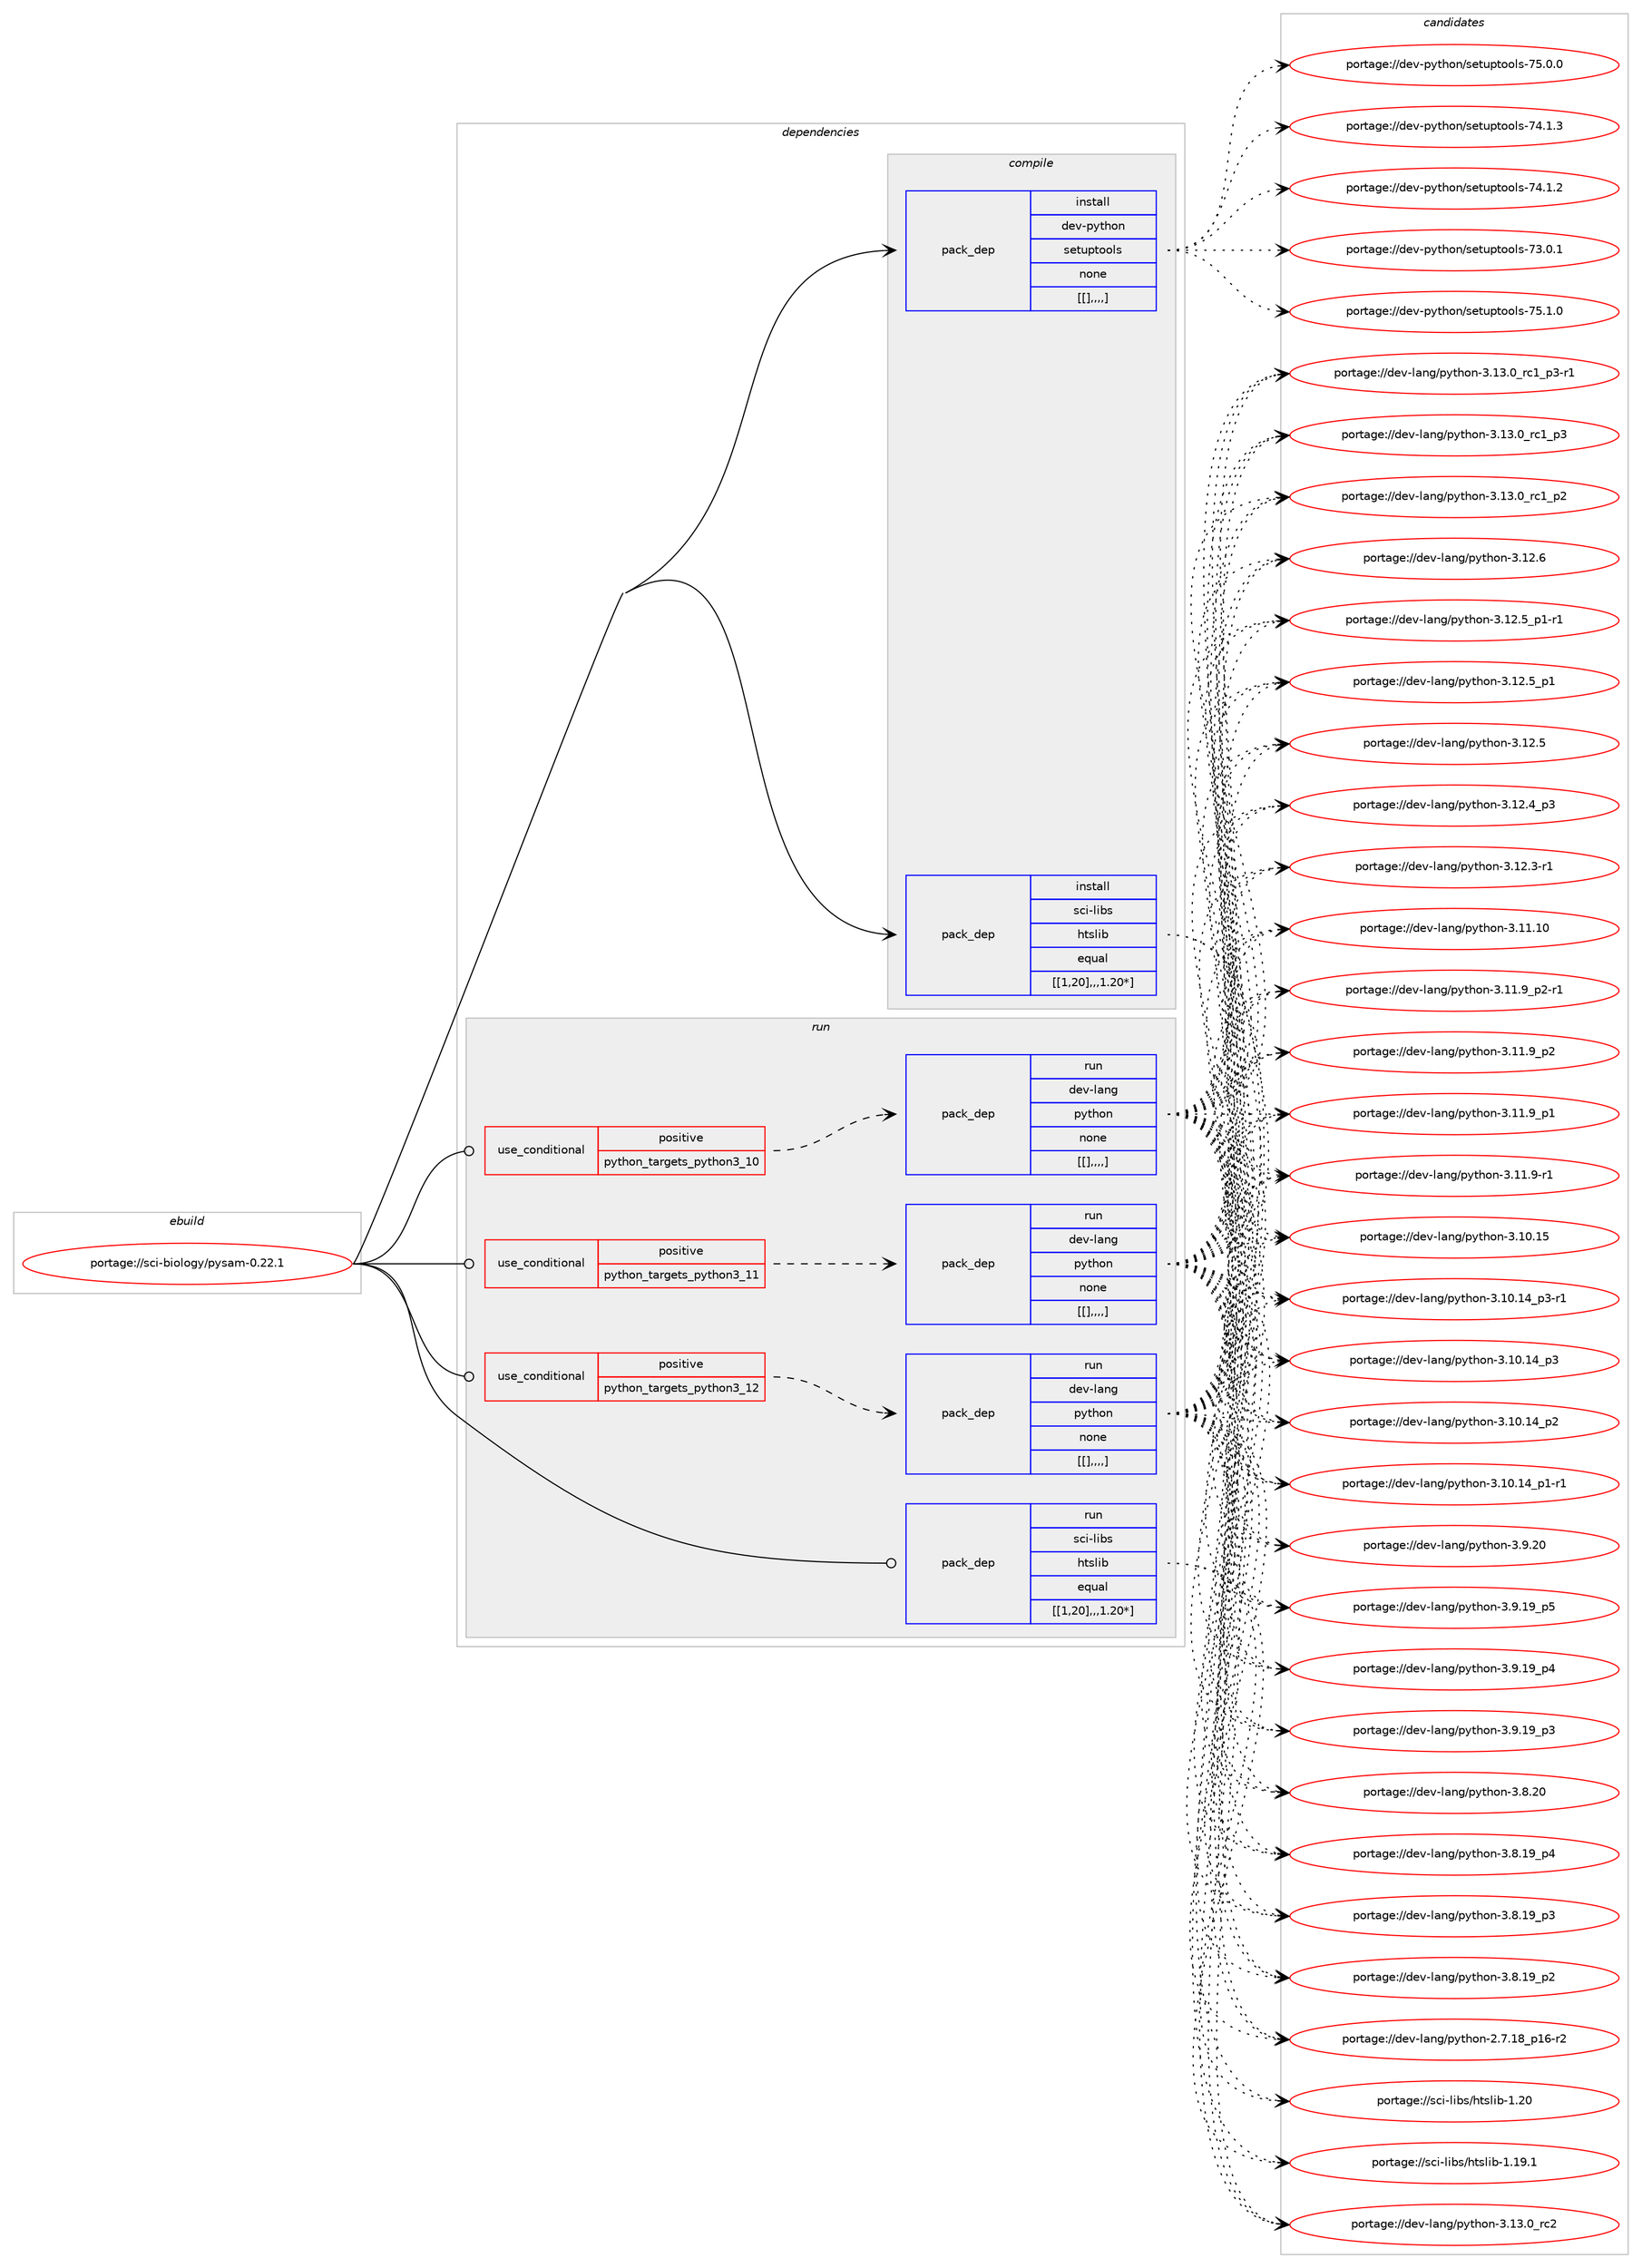 digraph prolog {

# *************
# Graph options
# *************

newrank=true;
concentrate=true;
compound=true;
graph [rankdir=LR,fontname=Helvetica,fontsize=10,ranksep=1.5];#, ranksep=2.5, nodesep=0.2];
edge  [arrowhead=vee];
node  [fontname=Helvetica,fontsize=10];

# **********
# The ebuild
# **********

subgraph cluster_leftcol {
color=gray;
label=<<i>ebuild</i>>;
id [label="portage://sci-biology/pysam-0.22.1", color=red, width=4, href="../sci-biology/pysam-0.22.1.svg"];
}

# ****************
# The dependencies
# ****************

subgraph cluster_midcol {
color=gray;
label=<<i>dependencies</i>>;
subgraph cluster_compile {
fillcolor="#eeeeee";
style=filled;
label=<<i>compile</i>>;
subgraph pack298199 {
dependency409086 [label=<<TABLE BORDER="0" CELLBORDER="1" CELLSPACING="0" CELLPADDING="4" WIDTH="220"><TR><TD ROWSPAN="6" CELLPADDING="30">pack_dep</TD></TR><TR><TD WIDTH="110">install</TD></TR><TR><TD>dev-python</TD></TR><TR><TD>setuptools</TD></TR><TR><TD>none</TD></TR><TR><TD>[[],,,,]</TD></TR></TABLE>>, shape=none, color=blue];
}
id:e -> dependency409086:w [weight=20,style="solid",arrowhead="vee"];
subgraph pack298200 {
dependency409087 [label=<<TABLE BORDER="0" CELLBORDER="1" CELLSPACING="0" CELLPADDING="4" WIDTH="220"><TR><TD ROWSPAN="6" CELLPADDING="30">pack_dep</TD></TR><TR><TD WIDTH="110">install</TD></TR><TR><TD>sci-libs</TD></TR><TR><TD>htslib</TD></TR><TR><TD>equal</TD></TR><TR><TD>[[1,20],,,1.20*]</TD></TR></TABLE>>, shape=none, color=blue];
}
id:e -> dependency409087:w [weight=20,style="solid",arrowhead="vee"];
}
subgraph cluster_compileandrun {
fillcolor="#eeeeee";
style=filled;
label=<<i>compile and run</i>>;
}
subgraph cluster_run {
fillcolor="#eeeeee";
style=filled;
label=<<i>run</i>>;
subgraph cond107929 {
dependency409088 [label=<<TABLE BORDER="0" CELLBORDER="1" CELLSPACING="0" CELLPADDING="4"><TR><TD ROWSPAN="3" CELLPADDING="10">use_conditional</TD></TR><TR><TD>positive</TD></TR><TR><TD>python_targets_python3_10</TD></TR></TABLE>>, shape=none, color=red];
subgraph pack298201 {
dependency409089 [label=<<TABLE BORDER="0" CELLBORDER="1" CELLSPACING="0" CELLPADDING="4" WIDTH="220"><TR><TD ROWSPAN="6" CELLPADDING="30">pack_dep</TD></TR><TR><TD WIDTH="110">run</TD></TR><TR><TD>dev-lang</TD></TR><TR><TD>python</TD></TR><TR><TD>none</TD></TR><TR><TD>[[],,,,]</TD></TR></TABLE>>, shape=none, color=blue];
}
dependency409088:e -> dependency409089:w [weight=20,style="dashed",arrowhead="vee"];
}
id:e -> dependency409088:w [weight=20,style="solid",arrowhead="odot"];
subgraph cond107930 {
dependency409090 [label=<<TABLE BORDER="0" CELLBORDER="1" CELLSPACING="0" CELLPADDING="4"><TR><TD ROWSPAN="3" CELLPADDING="10">use_conditional</TD></TR><TR><TD>positive</TD></TR><TR><TD>python_targets_python3_11</TD></TR></TABLE>>, shape=none, color=red];
subgraph pack298202 {
dependency409091 [label=<<TABLE BORDER="0" CELLBORDER="1" CELLSPACING="0" CELLPADDING="4" WIDTH="220"><TR><TD ROWSPAN="6" CELLPADDING="30">pack_dep</TD></TR><TR><TD WIDTH="110">run</TD></TR><TR><TD>dev-lang</TD></TR><TR><TD>python</TD></TR><TR><TD>none</TD></TR><TR><TD>[[],,,,]</TD></TR></TABLE>>, shape=none, color=blue];
}
dependency409090:e -> dependency409091:w [weight=20,style="dashed",arrowhead="vee"];
}
id:e -> dependency409090:w [weight=20,style="solid",arrowhead="odot"];
subgraph cond107931 {
dependency409092 [label=<<TABLE BORDER="0" CELLBORDER="1" CELLSPACING="0" CELLPADDING="4"><TR><TD ROWSPAN="3" CELLPADDING="10">use_conditional</TD></TR><TR><TD>positive</TD></TR><TR><TD>python_targets_python3_12</TD></TR></TABLE>>, shape=none, color=red];
subgraph pack298203 {
dependency409093 [label=<<TABLE BORDER="0" CELLBORDER="1" CELLSPACING="0" CELLPADDING="4" WIDTH="220"><TR><TD ROWSPAN="6" CELLPADDING="30">pack_dep</TD></TR><TR><TD WIDTH="110">run</TD></TR><TR><TD>dev-lang</TD></TR><TR><TD>python</TD></TR><TR><TD>none</TD></TR><TR><TD>[[],,,,]</TD></TR></TABLE>>, shape=none, color=blue];
}
dependency409092:e -> dependency409093:w [weight=20,style="dashed",arrowhead="vee"];
}
id:e -> dependency409092:w [weight=20,style="solid",arrowhead="odot"];
subgraph pack298204 {
dependency409094 [label=<<TABLE BORDER="0" CELLBORDER="1" CELLSPACING="0" CELLPADDING="4" WIDTH="220"><TR><TD ROWSPAN="6" CELLPADDING="30">pack_dep</TD></TR><TR><TD WIDTH="110">run</TD></TR><TR><TD>sci-libs</TD></TR><TR><TD>htslib</TD></TR><TR><TD>equal</TD></TR><TR><TD>[[1,20],,,1.20*]</TD></TR></TABLE>>, shape=none, color=blue];
}
id:e -> dependency409094:w [weight=20,style="solid",arrowhead="odot"];
}
}

# **************
# The candidates
# **************

subgraph cluster_choices {
rank=same;
color=gray;
label=<<i>candidates</i>>;

subgraph choice298199 {
color=black;
nodesep=1;
choice100101118451121211161041111104711510111611711211611111110811545555346494648 [label="portage://dev-python/setuptools-75.1.0", color=red, width=4,href="../dev-python/setuptools-75.1.0.svg"];
choice100101118451121211161041111104711510111611711211611111110811545555346484648 [label="portage://dev-python/setuptools-75.0.0", color=red, width=4,href="../dev-python/setuptools-75.0.0.svg"];
choice100101118451121211161041111104711510111611711211611111110811545555246494651 [label="portage://dev-python/setuptools-74.1.3", color=red, width=4,href="../dev-python/setuptools-74.1.3.svg"];
choice100101118451121211161041111104711510111611711211611111110811545555246494650 [label="portage://dev-python/setuptools-74.1.2", color=red, width=4,href="../dev-python/setuptools-74.1.2.svg"];
choice100101118451121211161041111104711510111611711211611111110811545555146484649 [label="portage://dev-python/setuptools-73.0.1", color=red, width=4,href="../dev-python/setuptools-73.0.1.svg"];
dependency409086:e -> choice100101118451121211161041111104711510111611711211611111110811545555346494648:w [style=dotted,weight="100"];
dependency409086:e -> choice100101118451121211161041111104711510111611711211611111110811545555346484648:w [style=dotted,weight="100"];
dependency409086:e -> choice100101118451121211161041111104711510111611711211611111110811545555246494651:w [style=dotted,weight="100"];
dependency409086:e -> choice100101118451121211161041111104711510111611711211611111110811545555246494650:w [style=dotted,weight="100"];
dependency409086:e -> choice100101118451121211161041111104711510111611711211611111110811545555146484649:w [style=dotted,weight="100"];
}
subgraph choice298200 {
color=black;
nodesep=1;
choice11599105451081059811547104116115108105984549465048 [label="portage://sci-libs/htslib-1.20", color=red, width=4,href="../sci-libs/htslib-1.20.svg"];
choice115991054510810598115471041161151081059845494649574649 [label="portage://sci-libs/htslib-1.19.1", color=red, width=4,href="../sci-libs/htslib-1.19.1.svg"];
dependency409087:e -> choice11599105451081059811547104116115108105984549465048:w [style=dotted,weight="100"];
dependency409087:e -> choice115991054510810598115471041161151081059845494649574649:w [style=dotted,weight="100"];
}
subgraph choice298201 {
color=black;
nodesep=1;
choice10010111845108971101034711212111610411111045514649514648951149950 [label="portage://dev-lang/python-3.13.0_rc2", color=red, width=4,href="../dev-lang/python-3.13.0_rc2.svg"];
choice1001011184510897110103471121211161041111104551464951464895114994995112514511449 [label="portage://dev-lang/python-3.13.0_rc1_p3-r1", color=red, width=4,href="../dev-lang/python-3.13.0_rc1_p3-r1.svg"];
choice100101118451089711010347112121116104111110455146495146489511499499511251 [label="portage://dev-lang/python-3.13.0_rc1_p3", color=red, width=4,href="../dev-lang/python-3.13.0_rc1_p3.svg"];
choice100101118451089711010347112121116104111110455146495146489511499499511250 [label="portage://dev-lang/python-3.13.0_rc1_p2", color=red, width=4,href="../dev-lang/python-3.13.0_rc1_p2.svg"];
choice10010111845108971101034711212111610411111045514649504654 [label="portage://dev-lang/python-3.12.6", color=red, width=4,href="../dev-lang/python-3.12.6.svg"];
choice1001011184510897110103471121211161041111104551464950465395112494511449 [label="portage://dev-lang/python-3.12.5_p1-r1", color=red, width=4,href="../dev-lang/python-3.12.5_p1-r1.svg"];
choice100101118451089711010347112121116104111110455146495046539511249 [label="portage://dev-lang/python-3.12.5_p1", color=red, width=4,href="../dev-lang/python-3.12.5_p1.svg"];
choice10010111845108971101034711212111610411111045514649504653 [label="portage://dev-lang/python-3.12.5", color=red, width=4,href="../dev-lang/python-3.12.5.svg"];
choice100101118451089711010347112121116104111110455146495046529511251 [label="portage://dev-lang/python-3.12.4_p3", color=red, width=4,href="../dev-lang/python-3.12.4_p3.svg"];
choice100101118451089711010347112121116104111110455146495046514511449 [label="portage://dev-lang/python-3.12.3-r1", color=red, width=4,href="../dev-lang/python-3.12.3-r1.svg"];
choice1001011184510897110103471121211161041111104551464949464948 [label="portage://dev-lang/python-3.11.10", color=red, width=4,href="../dev-lang/python-3.11.10.svg"];
choice1001011184510897110103471121211161041111104551464949465795112504511449 [label="portage://dev-lang/python-3.11.9_p2-r1", color=red, width=4,href="../dev-lang/python-3.11.9_p2-r1.svg"];
choice100101118451089711010347112121116104111110455146494946579511250 [label="portage://dev-lang/python-3.11.9_p2", color=red, width=4,href="../dev-lang/python-3.11.9_p2.svg"];
choice100101118451089711010347112121116104111110455146494946579511249 [label="portage://dev-lang/python-3.11.9_p1", color=red, width=4,href="../dev-lang/python-3.11.9_p1.svg"];
choice100101118451089711010347112121116104111110455146494946574511449 [label="portage://dev-lang/python-3.11.9-r1", color=red, width=4,href="../dev-lang/python-3.11.9-r1.svg"];
choice1001011184510897110103471121211161041111104551464948464953 [label="portage://dev-lang/python-3.10.15", color=red, width=4,href="../dev-lang/python-3.10.15.svg"];
choice100101118451089711010347112121116104111110455146494846495295112514511449 [label="portage://dev-lang/python-3.10.14_p3-r1", color=red, width=4,href="../dev-lang/python-3.10.14_p3-r1.svg"];
choice10010111845108971101034711212111610411111045514649484649529511251 [label="portage://dev-lang/python-3.10.14_p3", color=red, width=4,href="../dev-lang/python-3.10.14_p3.svg"];
choice10010111845108971101034711212111610411111045514649484649529511250 [label="portage://dev-lang/python-3.10.14_p2", color=red, width=4,href="../dev-lang/python-3.10.14_p2.svg"];
choice100101118451089711010347112121116104111110455146494846495295112494511449 [label="portage://dev-lang/python-3.10.14_p1-r1", color=red, width=4,href="../dev-lang/python-3.10.14_p1-r1.svg"];
choice10010111845108971101034711212111610411111045514657465048 [label="portage://dev-lang/python-3.9.20", color=red, width=4,href="../dev-lang/python-3.9.20.svg"];
choice100101118451089711010347112121116104111110455146574649579511253 [label="portage://dev-lang/python-3.9.19_p5", color=red, width=4,href="../dev-lang/python-3.9.19_p5.svg"];
choice100101118451089711010347112121116104111110455146574649579511252 [label="portage://dev-lang/python-3.9.19_p4", color=red, width=4,href="../dev-lang/python-3.9.19_p4.svg"];
choice100101118451089711010347112121116104111110455146574649579511251 [label="portage://dev-lang/python-3.9.19_p3", color=red, width=4,href="../dev-lang/python-3.9.19_p3.svg"];
choice10010111845108971101034711212111610411111045514656465048 [label="portage://dev-lang/python-3.8.20", color=red, width=4,href="../dev-lang/python-3.8.20.svg"];
choice100101118451089711010347112121116104111110455146564649579511252 [label="portage://dev-lang/python-3.8.19_p4", color=red, width=4,href="../dev-lang/python-3.8.19_p4.svg"];
choice100101118451089711010347112121116104111110455146564649579511251 [label="portage://dev-lang/python-3.8.19_p3", color=red, width=4,href="../dev-lang/python-3.8.19_p3.svg"];
choice100101118451089711010347112121116104111110455146564649579511250 [label="portage://dev-lang/python-3.8.19_p2", color=red, width=4,href="../dev-lang/python-3.8.19_p2.svg"];
choice100101118451089711010347112121116104111110455046554649569511249544511450 [label="portage://dev-lang/python-2.7.18_p16-r2", color=red, width=4,href="../dev-lang/python-2.7.18_p16-r2.svg"];
dependency409089:e -> choice10010111845108971101034711212111610411111045514649514648951149950:w [style=dotted,weight="100"];
dependency409089:e -> choice1001011184510897110103471121211161041111104551464951464895114994995112514511449:w [style=dotted,weight="100"];
dependency409089:e -> choice100101118451089711010347112121116104111110455146495146489511499499511251:w [style=dotted,weight="100"];
dependency409089:e -> choice100101118451089711010347112121116104111110455146495146489511499499511250:w [style=dotted,weight="100"];
dependency409089:e -> choice10010111845108971101034711212111610411111045514649504654:w [style=dotted,weight="100"];
dependency409089:e -> choice1001011184510897110103471121211161041111104551464950465395112494511449:w [style=dotted,weight="100"];
dependency409089:e -> choice100101118451089711010347112121116104111110455146495046539511249:w [style=dotted,weight="100"];
dependency409089:e -> choice10010111845108971101034711212111610411111045514649504653:w [style=dotted,weight="100"];
dependency409089:e -> choice100101118451089711010347112121116104111110455146495046529511251:w [style=dotted,weight="100"];
dependency409089:e -> choice100101118451089711010347112121116104111110455146495046514511449:w [style=dotted,weight="100"];
dependency409089:e -> choice1001011184510897110103471121211161041111104551464949464948:w [style=dotted,weight="100"];
dependency409089:e -> choice1001011184510897110103471121211161041111104551464949465795112504511449:w [style=dotted,weight="100"];
dependency409089:e -> choice100101118451089711010347112121116104111110455146494946579511250:w [style=dotted,weight="100"];
dependency409089:e -> choice100101118451089711010347112121116104111110455146494946579511249:w [style=dotted,weight="100"];
dependency409089:e -> choice100101118451089711010347112121116104111110455146494946574511449:w [style=dotted,weight="100"];
dependency409089:e -> choice1001011184510897110103471121211161041111104551464948464953:w [style=dotted,weight="100"];
dependency409089:e -> choice100101118451089711010347112121116104111110455146494846495295112514511449:w [style=dotted,weight="100"];
dependency409089:e -> choice10010111845108971101034711212111610411111045514649484649529511251:w [style=dotted,weight="100"];
dependency409089:e -> choice10010111845108971101034711212111610411111045514649484649529511250:w [style=dotted,weight="100"];
dependency409089:e -> choice100101118451089711010347112121116104111110455146494846495295112494511449:w [style=dotted,weight="100"];
dependency409089:e -> choice10010111845108971101034711212111610411111045514657465048:w [style=dotted,weight="100"];
dependency409089:e -> choice100101118451089711010347112121116104111110455146574649579511253:w [style=dotted,weight="100"];
dependency409089:e -> choice100101118451089711010347112121116104111110455146574649579511252:w [style=dotted,weight="100"];
dependency409089:e -> choice100101118451089711010347112121116104111110455146574649579511251:w [style=dotted,weight="100"];
dependency409089:e -> choice10010111845108971101034711212111610411111045514656465048:w [style=dotted,weight="100"];
dependency409089:e -> choice100101118451089711010347112121116104111110455146564649579511252:w [style=dotted,weight="100"];
dependency409089:e -> choice100101118451089711010347112121116104111110455146564649579511251:w [style=dotted,weight="100"];
dependency409089:e -> choice100101118451089711010347112121116104111110455146564649579511250:w [style=dotted,weight="100"];
dependency409089:e -> choice100101118451089711010347112121116104111110455046554649569511249544511450:w [style=dotted,weight="100"];
}
subgraph choice298202 {
color=black;
nodesep=1;
choice10010111845108971101034711212111610411111045514649514648951149950 [label="portage://dev-lang/python-3.13.0_rc2", color=red, width=4,href="../dev-lang/python-3.13.0_rc2.svg"];
choice1001011184510897110103471121211161041111104551464951464895114994995112514511449 [label="portage://dev-lang/python-3.13.0_rc1_p3-r1", color=red, width=4,href="../dev-lang/python-3.13.0_rc1_p3-r1.svg"];
choice100101118451089711010347112121116104111110455146495146489511499499511251 [label="portage://dev-lang/python-3.13.0_rc1_p3", color=red, width=4,href="../dev-lang/python-3.13.0_rc1_p3.svg"];
choice100101118451089711010347112121116104111110455146495146489511499499511250 [label="portage://dev-lang/python-3.13.0_rc1_p2", color=red, width=4,href="../dev-lang/python-3.13.0_rc1_p2.svg"];
choice10010111845108971101034711212111610411111045514649504654 [label="portage://dev-lang/python-3.12.6", color=red, width=4,href="../dev-lang/python-3.12.6.svg"];
choice1001011184510897110103471121211161041111104551464950465395112494511449 [label="portage://dev-lang/python-3.12.5_p1-r1", color=red, width=4,href="../dev-lang/python-3.12.5_p1-r1.svg"];
choice100101118451089711010347112121116104111110455146495046539511249 [label="portage://dev-lang/python-3.12.5_p1", color=red, width=4,href="../dev-lang/python-3.12.5_p1.svg"];
choice10010111845108971101034711212111610411111045514649504653 [label="portage://dev-lang/python-3.12.5", color=red, width=4,href="../dev-lang/python-3.12.5.svg"];
choice100101118451089711010347112121116104111110455146495046529511251 [label="portage://dev-lang/python-3.12.4_p3", color=red, width=4,href="../dev-lang/python-3.12.4_p3.svg"];
choice100101118451089711010347112121116104111110455146495046514511449 [label="portage://dev-lang/python-3.12.3-r1", color=red, width=4,href="../dev-lang/python-3.12.3-r1.svg"];
choice1001011184510897110103471121211161041111104551464949464948 [label="portage://dev-lang/python-3.11.10", color=red, width=4,href="../dev-lang/python-3.11.10.svg"];
choice1001011184510897110103471121211161041111104551464949465795112504511449 [label="portage://dev-lang/python-3.11.9_p2-r1", color=red, width=4,href="../dev-lang/python-3.11.9_p2-r1.svg"];
choice100101118451089711010347112121116104111110455146494946579511250 [label="portage://dev-lang/python-3.11.9_p2", color=red, width=4,href="../dev-lang/python-3.11.9_p2.svg"];
choice100101118451089711010347112121116104111110455146494946579511249 [label="portage://dev-lang/python-3.11.9_p1", color=red, width=4,href="../dev-lang/python-3.11.9_p1.svg"];
choice100101118451089711010347112121116104111110455146494946574511449 [label="portage://dev-lang/python-3.11.9-r1", color=red, width=4,href="../dev-lang/python-3.11.9-r1.svg"];
choice1001011184510897110103471121211161041111104551464948464953 [label="portage://dev-lang/python-3.10.15", color=red, width=4,href="../dev-lang/python-3.10.15.svg"];
choice100101118451089711010347112121116104111110455146494846495295112514511449 [label="portage://dev-lang/python-3.10.14_p3-r1", color=red, width=4,href="../dev-lang/python-3.10.14_p3-r1.svg"];
choice10010111845108971101034711212111610411111045514649484649529511251 [label="portage://dev-lang/python-3.10.14_p3", color=red, width=4,href="../dev-lang/python-3.10.14_p3.svg"];
choice10010111845108971101034711212111610411111045514649484649529511250 [label="portage://dev-lang/python-3.10.14_p2", color=red, width=4,href="../dev-lang/python-3.10.14_p2.svg"];
choice100101118451089711010347112121116104111110455146494846495295112494511449 [label="portage://dev-lang/python-3.10.14_p1-r1", color=red, width=4,href="../dev-lang/python-3.10.14_p1-r1.svg"];
choice10010111845108971101034711212111610411111045514657465048 [label="portage://dev-lang/python-3.9.20", color=red, width=4,href="../dev-lang/python-3.9.20.svg"];
choice100101118451089711010347112121116104111110455146574649579511253 [label="portage://dev-lang/python-3.9.19_p5", color=red, width=4,href="../dev-lang/python-3.9.19_p5.svg"];
choice100101118451089711010347112121116104111110455146574649579511252 [label="portage://dev-lang/python-3.9.19_p4", color=red, width=4,href="../dev-lang/python-3.9.19_p4.svg"];
choice100101118451089711010347112121116104111110455146574649579511251 [label="portage://dev-lang/python-3.9.19_p3", color=red, width=4,href="../dev-lang/python-3.9.19_p3.svg"];
choice10010111845108971101034711212111610411111045514656465048 [label="portage://dev-lang/python-3.8.20", color=red, width=4,href="../dev-lang/python-3.8.20.svg"];
choice100101118451089711010347112121116104111110455146564649579511252 [label="portage://dev-lang/python-3.8.19_p4", color=red, width=4,href="../dev-lang/python-3.8.19_p4.svg"];
choice100101118451089711010347112121116104111110455146564649579511251 [label="portage://dev-lang/python-3.8.19_p3", color=red, width=4,href="../dev-lang/python-3.8.19_p3.svg"];
choice100101118451089711010347112121116104111110455146564649579511250 [label="portage://dev-lang/python-3.8.19_p2", color=red, width=4,href="../dev-lang/python-3.8.19_p2.svg"];
choice100101118451089711010347112121116104111110455046554649569511249544511450 [label="portage://dev-lang/python-2.7.18_p16-r2", color=red, width=4,href="../dev-lang/python-2.7.18_p16-r2.svg"];
dependency409091:e -> choice10010111845108971101034711212111610411111045514649514648951149950:w [style=dotted,weight="100"];
dependency409091:e -> choice1001011184510897110103471121211161041111104551464951464895114994995112514511449:w [style=dotted,weight="100"];
dependency409091:e -> choice100101118451089711010347112121116104111110455146495146489511499499511251:w [style=dotted,weight="100"];
dependency409091:e -> choice100101118451089711010347112121116104111110455146495146489511499499511250:w [style=dotted,weight="100"];
dependency409091:e -> choice10010111845108971101034711212111610411111045514649504654:w [style=dotted,weight="100"];
dependency409091:e -> choice1001011184510897110103471121211161041111104551464950465395112494511449:w [style=dotted,weight="100"];
dependency409091:e -> choice100101118451089711010347112121116104111110455146495046539511249:w [style=dotted,weight="100"];
dependency409091:e -> choice10010111845108971101034711212111610411111045514649504653:w [style=dotted,weight="100"];
dependency409091:e -> choice100101118451089711010347112121116104111110455146495046529511251:w [style=dotted,weight="100"];
dependency409091:e -> choice100101118451089711010347112121116104111110455146495046514511449:w [style=dotted,weight="100"];
dependency409091:e -> choice1001011184510897110103471121211161041111104551464949464948:w [style=dotted,weight="100"];
dependency409091:e -> choice1001011184510897110103471121211161041111104551464949465795112504511449:w [style=dotted,weight="100"];
dependency409091:e -> choice100101118451089711010347112121116104111110455146494946579511250:w [style=dotted,weight="100"];
dependency409091:e -> choice100101118451089711010347112121116104111110455146494946579511249:w [style=dotted,weight="100"];
dependency409091:e -> choice100101118451089711010347112121116104111110455146494946574511449:w [style=dotted,weight="100"];
dependency409091:e -> choice1001011184510897110103471121211161041111104551464948464953:w [style=dotted,weight="100"];
dependency409091:e -> choice100101118451089711010347112121116104111110455146494846495295112514511449:w [style=dotted,weight="100"];
dependency409091:e -> choice10010111845108971101034711212111610411111045514649484649529511251:w [style=dotted,weight="100"];
dependency409091:e -> choice10010111845108971101034711212111610411111045514649484649529511250:w [style=dotted,weight="100"];
dependency409091:e -> choice100101118451089711010347112121116104111110455146494846495295112494511449:w [style=dotted,weight="100"];
dependency409091:e -> choice10010111845108971101034711212111610411111045514657465048:w [style=dotted,weight="100"];
dependency409091:e -> choice100101118451089711010347112121116104111110455146574649579511253:w [style=dotted,weight="100"];
dependency409091:e -> choice100101118451089711010347112121116104111110455146574649579511252:w [style=dotted,weight="100"];
dependency409091:e -> choice100101118451089711010347112121116104111110455146574649579511251:w [style=dotted,weight="100"];
dependency409091:e -> choice10010111845108971101034711212111610411111045514656465048:w [style=dotted,weight="100"];
dependency409091:e -> choice100101118451089711010347112121116104111110455146564649579511252:w [style=dotted,weight="100"];
dependency409091:e -> choice100101118451089711010347112121116104111110455146564649579511251:w [style=dotted,weight="100"];
dependency409091:e -> choice100101118451089711010347112121116104111110455146564649579511250:w [style=dotted,weight="100"];
dependency409091:e -> choice100101118451089711010347112121116104111110455046554649569511249544511450:w [style=dotted,weight="100"];
}
subgraph choice298203 {
color=black;
nodesep=1;
choice10010111845108971101034711212111610411111045514649514648951149950 [label="portage://dev-lang/python-3.13.0_rc2", color=red, width=4,href="../dev-lang/python-3.13.0_rc2.svg"];
choice1001011184510897110103471121211161041111104551464951464895114994995112514511449 [label="portage://dev-lang/python-3.13.0_rc1_p3-r1", color=red, width=4,href="../dev-lang/python-3.13.0_rc1_p3-r1.svg"];
choice100101118451089711010347112121116104111110455146495146489511499499511251 [label="portage://dev-lang/python-3.13.0_rc1_p3", color=red, width=4,href="../dev-lang/python-3.13.0_rc1_p3.svg"];
choice100101118451089711010347112121116104111110455146495146489511499499511250 [label="portage://dev-lang/python-3.13.0_rc1_p2", color=red, width=4,href="../dev-lang/python-3.13.0_rc1_p2.svg"];
choice10010111845108971101034711212111610411111045514649504654 [label="portage://dev-lang/python-3.12.6", color=red, width=4,href="../dev-lang/python-3.12.6.svg"];
choice1001011184510897110103471121211161041111104551464950465395112494511449 [label="portage://dev-lang/python-3.12.5_p1-r1", color=red, width=4,href="../dev-lang/python-3.12.5_p1-r1.svg"];
choice100101118451089711010347112121116104111110455146495046539511249 [label="portage://dev-lang/python-3.12.5_p1", color=red, width=4,href="../dev-lang/python-3.12.5_p1.svg"];
choice10010111845108971101034711212111610411111045514649504653 [label="portage://dev-lang/python-3.12.5", color=red, width=4,href="../dev-lang/python-3.12.5.svg"];
choice100101118451089711010347112121116104111110455146495046529511251 [label="portage://dev-lang/python-3.12.4_p3", color=red, width=4,href="../dev-lang/python-3.12.4_p3.svg"];
choice100101118451089711010347112121116104111110455146495046514511449 [label="portage://dev-lang/python-3.12.3-r1", color=red, width=4,href="../dev-lang/python-3.12.3-r1.svg"];
choice1001011184510897110103471121211161041111104551464949464948 [label="portage://dev-lang/python-3.11.10", color=red, width=4,href="../dev-lang/python-3.11.10.svg"];
choice1001011184510897110103471121211161041111104551464949465795112504511449 [label="portage://dev-lang/python-3.11.9_p2-r1", color=red, width=4,href="../dev-lang/python-3.11.9_p2-r1.svg"];
choice100101118451089711010347112121116104111110455146494946579511250 [label="portage://dev-lang/python-3.11.9_p2", color=red, width=4,href="../dev-lang/python-3.11.9_p2.svg"];
choice100101118451089711010347112121116104111110455146494946579511249 [label="portage://dev-lang/python-3.11.9_p1", color=red, width=4,href="../dev-lang/python-3.11.9_p1.svg"];
choice100101118451089711010347112121116104111110455146494946574511449 [label="portage://dev-lang/python-3.11.9-r1", color=red, width=4,href="../dev-lang/python-3.11.9-r1.svg"];
choice1001011184510897110103471121211161041111104551464948464953 [label="portage://dev-lang/python-3.10.15", color=red, width=4,href="../dev-lang/python-3.10.15.svg"];
choice100101118451089711010347112121116104111110455146494846495295112514511449 [label="portage://dev-lang/python-3.10.14_p3-r1", color=red, width=4,href="../dev-lang/python-3.10.14_p3-r1.svg"];
choice10010111845108971101034711212111610411111045514649484649529511251 [label="portage://dev-lang/python-3.10.14_p3", color=red, width=4,href="../dev-lang/python-3.10.14_p3.svg"];
choice10010111845108971101034711212111610411111045514649484649529511250 [label="portage://dev-lang/python-3.10.14_p2", color=red, width=4,href="../dev-lang/python-3.10.14_p2.svg"];
choice100101118451089711010347112121116104111110455146494846495295112494511449 [label="portage://dev-lang/python-3.10.14_p1-r1", color=red, width=4,href="../dev-lang/python-3.10.14_p1-r1.svg"];
choice10010111845108971101034711212111610411111045514657465048 [label="portage://dev-lang/python-3.9.20", color=red, width=4,href="../dev-lang/python-3.9.20.svg"];
choice100101118451089711010347112121116104111110455146574649579511253 [label="portage://dev-lang/python-3.9.19_p5", color=red, width=4,href="../dev-lang/python-3.9.19_p5.svg"];
choice100101118451089711010347112121116104111110455146574649579511252 [label="portage://dev-lang/python-3.9.19_p4", color=red, width=4,href="../dev-lang/python-3.9.19_p4.svg"];
choice100101118451089711010347112121116104111110455146574649579511251 [label="portage://dev-lang/python-3.9.19_p3", color=red, width=4,href="../dev-lang/python-3.9.19_p3.svg"];
choice10010111845108971101034711212111610411111045514656465048 [label="portage://dev-lang/python-3.8.20", color=red, width=4,href="../dev-lang/python-3.8.20.svg"];
choice100101118451089711010347112121116104111110455146564649579511252 [label="portage://dev-lang/python-3.8.19_p4", color=red, width=4,href="../dev-lang/python-3.8.19_p4.svg"];
choice100101118451089711010347112121116104111110455146564649579511251 [label="portage://dev-lang/python-3.8.19_p3", color=red, width=4,href="../dev-lang/python-3.8.19_p3.svg"];
choice100101118451089711010347112121116104111110455146564649579511250 [label="portage://dev-lang/python-3.8.19_p2", color=red, width=4,href="../dev-lang/python-3.8.19_p2.svg"];
choice100101118451089711010347112121116104111110455046554649569511249544511450 [label="portage://dev-lang/python-2.7.18_p16-r2", color=red, width=4,href="../dev-lang/python-2.7.18_p16-r2.svg"];
dependency409093:e -> choice10010111845108971101034711212111610411111045514649514648951149950:w [style=dotted,weight="100"];
dependency409093:e -> choice1001011184510897110103471121211161041111104551464951464895114994995112514511449:w [style=dotted,weight="100"];
dependency409093:e -> choice100101118451089711010347112121116104111110455146495146489511499499511251:w [style=dotted,weight="100"];
dependency409093:e -> choice100101118451089711010347112121116104111110455146495146489511499499511250:w [style=dotted,weight="100"];
dependency409093:e -> choice10010111845108971101034711212111610411111045514649504654:w [style=dotted,weight="100"];
dependency409093:e -> choice1001011184510897110103471121211161041111104551464950465395112494511449:w [style=dotted,weight="100"];
dependency409093:e -> choice100101118451089711010347112121116104111110455146495046539511249:w [style=dotted,weight="100"];
dependency409093:e -> choice10010111845108971101034711212111610411111045514649504653:w [style=dotted,weight="100"];
dependency409093:e -> choice100101118451089711010347112121116104111110455146495046529511251:w [style=dotted,weight="100"];
dependency409093:e -> choice100101118451089711010347112121116104111110455146495046514511449:w [style=dotted,weight="100"];
dependency409093:e -> choice1001011184510897110103471121211161041111104551464949464948:w [style=dotted,weight="100"];
dependency409093:e -> choice1001011184510897110103471121211161041111104551464949465795112504511449:w [style=dotted,weight="100"];
dependency409093:e -> choice100101118451089711010347112121116104111110455146494946579511250:w [style=dotted,weight="100"];
dependency409093:e -> choice100101118451089711010347112121116104111110455146494946579511249:w [style=dotted,weight="100"];
dependency409093:e -> choice100101118451089711010347112121116104111110455146494946574511449:w [style=dotted,weight="100"];
dependency409093:e -> choice1001011184510897110103471121211161041111104551464948464953:w [style=dotted,weight="100"];
dependency409093:e -> choice100101118451089711010347112121116104111110455146494846495295112514511449:w [style=dotted,weight="100"];
dependency409093:e -> choice10010111845108971101034711212111610411111045514649484649529511251:w [style=dotted,weight="100"];
dependency409093:e -> choice10010111845108971101034711212111610411111045514649484649529511250:w [style=dotted,weight="100"];
dependency409093:e -> choice100101118451089711010347112121116104111110455146494846495295112494511449:w [style=dotted,weight="100"];
dependency409093:e -> choice10010111845108971101034711212111610411111045514657465048:w [style=dotted,weight="100"];
dependency409093:e -> choice100101118451089711010347112121116104111110455146574649579511253:w [style=dotted,weight="100"];
dependency409093:e -> choice100101118451089711010347112121116104111110455146574649579511252:w [style=dotted,weight="100"];
dependency409093:e -> choice100101118451089711010347112121116104111110455146574649579511251:w [style=dotted,weight="100"];
dependency409093:e -> choice10010111845108971101034711212111610411111045514656465048:w [style=dotted,weight="100"];
dependency409093:e -> choice100101118451089711010347112121116104111110455146564649579511252:w [style=dotted,weight="100"];
dependency409093:e -> choice100101118451089711010347112121116104111110455146564649579511251:w [style=dotted,weight="100"];
dependency409093:e -> choice100101118451089711010347112121116104111110455146564649579511250:w [style=dotted,weight="100"];
dependency409093:e -> choice100101118451089711010347112121116104111110455046554649569511249544511450:w [style=dotted,weight="100"];
}
subgraph choice298204 {
color=black;
nodesep=1;
choice11599105451081059811547104116115108105984549465048 [label="portage://sci-libs/htslib-1.20", color=red, width=4,href="../sci-libs/htslib-1.20.svg"];
choice115991054510810598115471041161151081059845494649574649 [label="portage://sci-libs/htslib-1.19.1", color=red, width=4,href="../sci-libs/htslib-1.19.1.svg"];
dependency409094:e -> choice11599105451081059811547104116115108105984549465048:w [style=dotted,weight="100"];
dependency409094:e -> choice115991054510810598115471041161151081059845494649574649:w [style=dotted,weight="100"];
}
}

}
